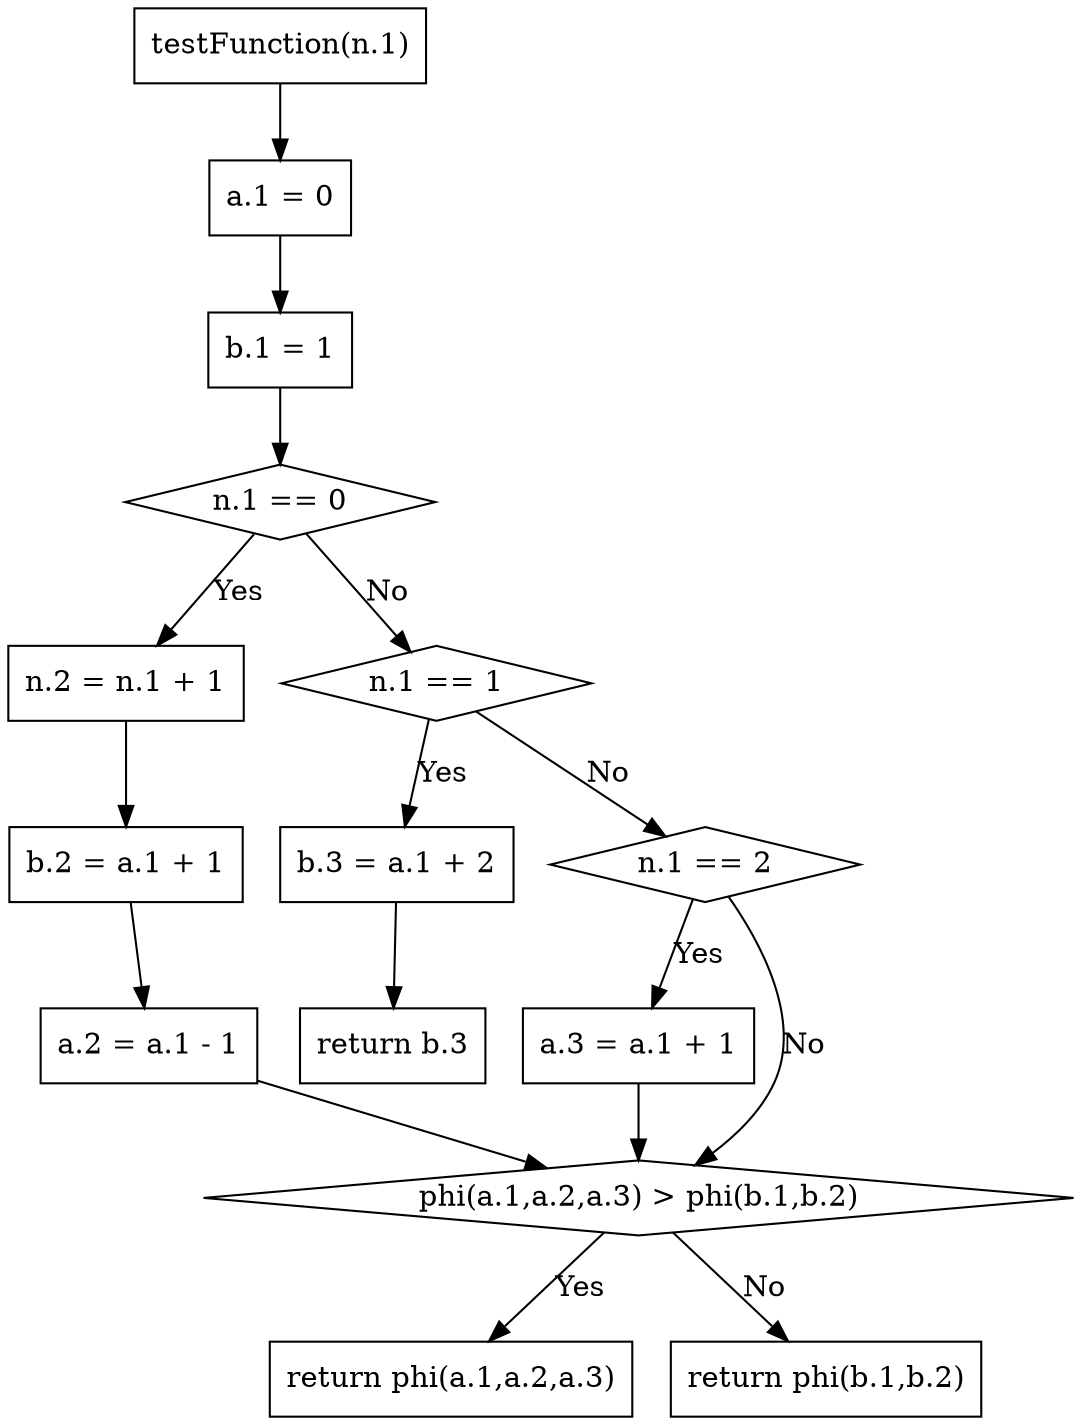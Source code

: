 digraph "gr" {
"1" ["label"="testFunction(n.1)","shape"="box"]
"2" ["label"="a.1 = 0","shape"="box"]
"3" ["label"="b.1 = 1","shape"="box"]
"4" ["label"="n.1 == 0","shape"="diamond"]
"5" ["label"="n.2 = n.1 + 1","shape"="box"]
"6" ["label"="b.2 = a.1 + 1","shape"="box"]
"7" ["label"="a.2 = a.1 - 1","shape"="box"]
"8" ["label"="n.1 == 1","shape"="diamond"]
"9" ["label"="b.3 = a.1 + 2","shape"="box"]
"10" ["label"="return b.3","shape"="box"]
"11" ["label"="n.1 == 2","shape"="diamond"]
"12" ["label"="a.3 = a.1 + 1","shape"="box"]
"13" ["label"="phi(a.1,a.2,a.3) > phi(b.1,b.2)","shape"="diamond"]
"14" ["label"="return phi(a.1,a.2,a.3)","shape"="box"]
"15" ["label"="return phi(b.1,b.2)","shape"="box"]
"1" -> "2" ["label"=""]
"2" -> "3" ["label"=""]
"3" -> "4" ["label"=""]
"4" -> "5" ["label"="Yes"]
"5" -> "6" ["label"=""]
"6" -> "7" ["label"=""]
"7" -> "13" ["label"=""]
"4" -> "8" ["label"="No"]
"8" -> "9" ["label"="Yes"]
"9" -> "10" ["label"=""]
"8" -> "11" ["label"="No"]
"11" -> "12" ["label"="Yes"]
"12" -> "13" ["label"=""]
"11" -> "13" ["label"="No"]
"13" -> "14" ["label"="Yes"]
"13" -> "15" ["label"="No"]
}